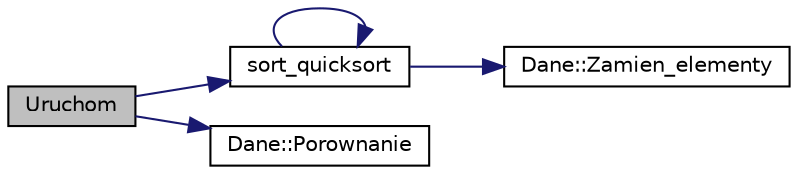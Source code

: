 digraph G
{
  edge [fontname="Helvetica",fontsize="10",labelfontname="Helvetica",labelfontsize="10"];
  node [fontname="Helvetica",fontsize="10",shape=record];
  rankdir="LR";
  Node1 [label="Uruchom",height=0.2,width=0.4,color="black", fillcolor="grey75", style="filled" fontcolor="black"];
  Node1 -> Node2 [color="midnightblue",fontsize="10",style="solid"];
  Node2 [label="sort_quicksort",height=0.2,width=0.4,color="black", fillcolor="white", style="filled",URL="$sortowanie_8hh.html#af2d29a44df2d1914771a907db2a9cedc",tooltip="Realizuje sortowanie sybkie."];
  Node2 -> Node3 [color="midnightblue",fontsize="10",style="solid"];
  Node3 [label="Dane::Zamien_elementy",height=0.2,width=0.4,color="black", fillcolor="white", style="filled",URL="$class_dane.html#a684a0900c65b3e3174cd3200463be874",tooltip="Wykonuje operacje zamiany miejscami dwoch elementow wektora."];
  Node2 -> Node2 [color="midnightblue",fontsize="10",style="solid"];
  Node1 -> Node4 [color="midnightblue",fontsize="10",style="solid"];
  Node4 [label="Dane::Porownanie",height=0.2,width=0.4,color="black", fillcolor="white", style="filled",URL="$class_dane.html#a83f86229196e9c4349433e18e89b2e3d",tooltip="Porownuje dwa obiekty klasy Dane."];
}

